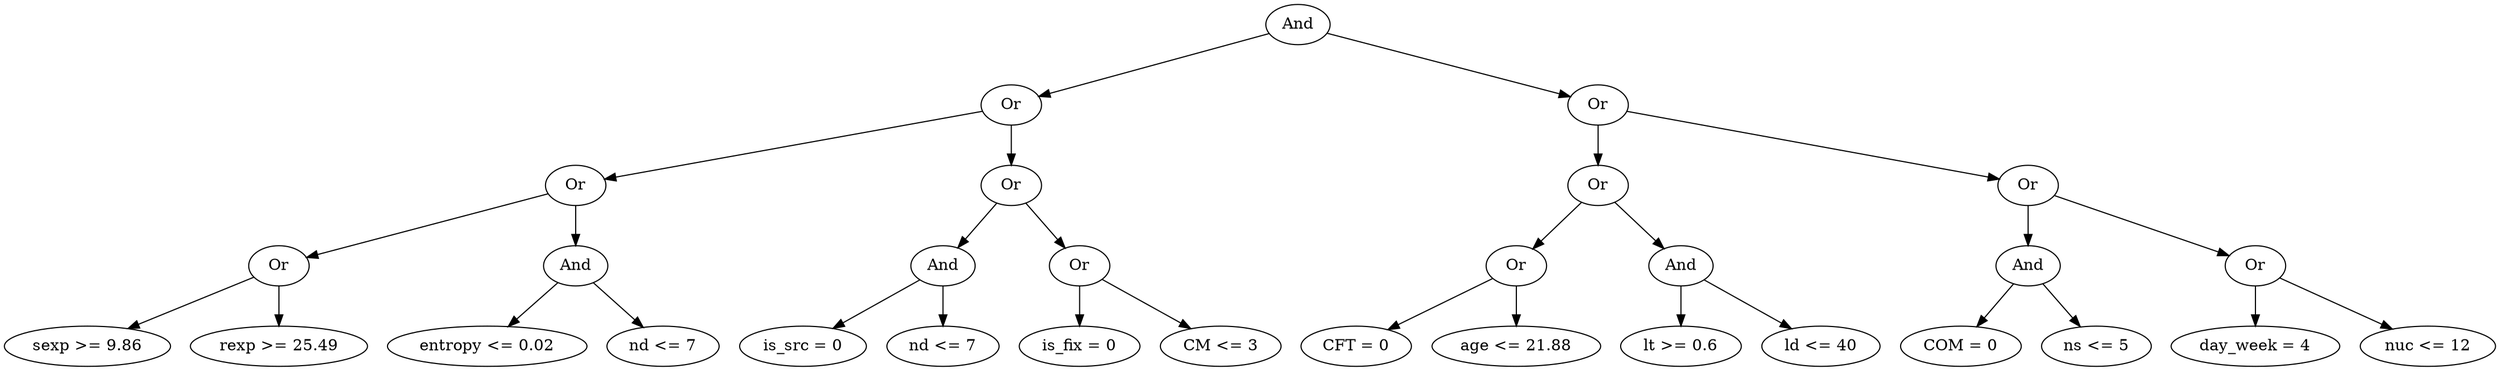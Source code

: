 digraph G {
	graph [bb="0,0,1851.2,324",
		dpi=78
	];
	node [label="\N"];
	1	 [height=0.5,
		label=And,
		pos="963.14,306",
		width=0.75];
	2	 [height=0.5,
		label=Or,
		pos="741.14,234",
		width=0.75];
	1 -> 2	 [pos="e,764.96,242.51 938.96,297.38 899.16,284.82 819.75,259.79 774.59,245.54"];
	3	 [height=0.5,
		label=Or,
		pos="1185.1,234",
		width=0.75];
	1 -> 3	 [pos="e,1161.3,242.51 987.33,297.38 1027.1,284.82 1106.5,259.79 1151.7,245.54"];
	4	 [height=0.5,
		label=Or,
		pos="413.14,162",
		width=0.75];
	2 -> 4	 [pos="e,438.82,168.48 715.68,227.57 657.67,215.19 515.59,184.86 448.86,170.62"];
	5	 [height=0.5,
		label=Or,
		pos="741.14,162",
		width=0.75];
	2 -> 5	 [pos="e,741.14,180.1 741.14,215.7 741.14,207.98 741.14,198.71 741.14,190.11"];
	8	 [height=0.5,
		label=Or,
		pos="199.14,90",
		width=0.75];
	4 -> 8	 [pos="e,222.97,98.793 389.43,153.24 351.26,140.76 276.11,116.18 232.54,101.93"];
	9	 [height=0.5,
		label=And,
		pos="413.14,90",
		width=0.75];
	4 -> 9	 [pos="e,413.14,108.1 413.14,143.7 413.14,135.98 413.14,126.71 413.14,118.11"];
	16	 [height=0.5,
		label="sexp >= 9.86",
		pos="59.145,18",
		width=1.6429];
	8 -> 16	 [pos="e,88.552,33.704 178.19,78.52 156.99,67.922 123.74,51.296 97.758,38.307"];
	17	 [height=0.5,
		label="rexp >= 25.49",
		pos="199.14,18",
		width=1.7332];
	8 -> 17	 [pos="e,199.14,36.104 199.14,71.697 199.14,63.983 199.14,54.712 199.14,46.112"];
	18	 [height=0.5,
		label="entropy <= 0.02",
		pos="349.14,18",
		width=1.9318];
	9 -> 18	 [pos="e,364.49,35.789 399.57,74.155 391.38,65.2 380.76,53.576 371.37,43.309"];
	19	 [height=0.5,
		label="nd <= 7",
		pos="477.14,18",
		width=1.1193];
	9 -> 19	 [pos="e,462.25,35.29 426.72,74.155 435.02,65.072 445.84,53.243 455.32,42.87"];
	10	 [height=0.5,
		label=And,
		pos="689.14,90",
		width=0.75];
	5 -> 10	 [pos="e,700.65,106.49 729.6,145.46 722.87,136.4 714.24,124.79 706.69,114.61"];
	11	 [height=0.5,
		label=Or,
		pos="793.14,90",
		width=0.75];
	5 -> 11	 [pos="e,781.64,106.49 752.69,145.46 759.42,136.4 768.05,124.79 775.6,114.61"];
	20	 [height=0.5,
		label="is_src = 0",
		pos="583.14,18",
		width=1.3179];
	10 -> 20	 [pos="e,605.82,33.974 670.68,76.807 655.18,66.574 632.71,51.733 614.42,39.651"];
	21	 [height=0.5,
		label="nd <= 7",
		pos="689.14,18",
		width=1.1193];
	10 -> 21	 [pos="e,689.14,36.104 689.14,71.697 689.14,63.983 689.14,54.712 689.14,46.112"];
	22	 [height=0.5,
		label="is_fix = 0",
		pos="793.14,18",
		width=1.2638];
	11 -> 22	 [pos="e,793.14,36.104 793.14,71.697 793.14,63.983 793.14,54.712 793.14,46.112"];
	23	 [height=0.5,
		label="CM <= 3",
		pos="901.14,18",
		width=1.2457];
	11 -> 23	 [pos="e,878.43,33.722 811.96,76.807 827.92,66.459 851.15,51.401 869.91,39.248"];
	6	 [height=0.5,
		label=Or,
		pos="1185.1,162",
		width=0.75];
	3 -> 6	 [pos="e,1185.1,180.1 1185.1,215.7 1185.1,207.98 1185.1,198.71 1185.1,190.11"];
	7	 [height=0.5,
		label=Or,
		pos="1504.1,162",
		width=0.75];
	3 -> 7	 [pos="e,1478.8,168.55 1210.4,227.45 1267,215.04 1403.7,185.04 1468.7,170.78"];
	12	 [height=0.5,
		label=Or,
		pos="1126.1,90",
		width=0.75];
	6 -> 12	 [pos="e,1138.9,106.16 1172.3,145.81 1164.5,136.55 1154.4,124.52 1145.6,114.09"];
	13	 [height=0.5,
		label=And,
		pos="1245.1,90",
		width=0.75];
	6 -> 13	 [pos="e,1232.2,106.16 1198.2,145.81 1206.2,136.45 1216.6,124.28 1225.6,113.79"];
	24	 [height=0.5,
		label="CFT = 0",
		pos="1007.1,18",
		width=1.1916];
	12 -> 24	 [pos="e,1030.9,32.989 1106.5,77.441 1088.4,66.772 1061.1,50.724 1039.7,38.143"];
	25	 [height=0.5,
		label="age <= 21.88",
		pos="1126.1,18",
		width=1.6249];
	12 -> 25	 [pos="e,1126.1,36.104 1126.1,71.697 1126.1,63.983 1126.1,54.712 1126.1,46.112"];
	26	 [height=0.5,
		label="lt >= 0.6",
		pos="1245.1,18",
		width=1.1735];
	13 -> 26	 [pos="e,1245.1,36.104 1245.1,71.697 1245.1,63.983 1245.1,54.712 1245.1,46.112"];
	27	 [height=0.5,
		label="ld <= 40",
		pos="1347.1,18",
		width=1.1735];
	13 -> 27	 [pos="e,1325.9,33.585 1263.4,76.485 1278.3,66.238 1299.7,51.531 1317.2,39.559"];
	14	 [height=0.5,
		label=And,
		pos="1504.1,90",
		width=0.75];
	7 -> 14	 [pos="e,1504.1,108.1 1504.1,143.7 1504.1,135.98 1504.1,126.71 1504.1,118.11"];
	15	 [height=0.5,
		label=Or,
		pos="1675.1,90",
		width=0.75];
	7 -> 15	 [pos="e,1652.8,100.15 1526.5,151.85 1556.3,139.64 1609.3,117.95 1643.3,104.03"];
	28	 [height=0.5,
		label="COM = 0",
		pos="1453.1,18",
		width=1.2818];
	14 -> 28	 [pos="e,1465.1,35.467 1492.8,73.465 1486.5,64.742 1478.4,53.654 1471.2,43.762"];
	29	 [height=0.5,
		label="ns <= 5",
		pos="1556.1,18",
		width=1.0832];
	14 -> 29	 [pos="e,1543.9,35.467 1515.7,73.465 1522.2,64.742 1530.4,53.654 1537.7,43.762"];
	30	 [height=0.5,
		label="day_week = 4",
		pos="1675.1,18",
		width=1.7151];
	15 -> 30	 [pos="e,1675.1,36.104 1675.1,71.697 1675.1,63.983 1675.1,54.712 1675.1,46.112"];
	31	 [height=0.5,
		label="nuc <= 12",
		pos="1803.1,18",
		width=1.336];
	15 -> 31	 [pos="e,1777.2,33.185 1695.4,77.908 1715,67.222 1744.9,50.839 1768.3,38.061"];
}
